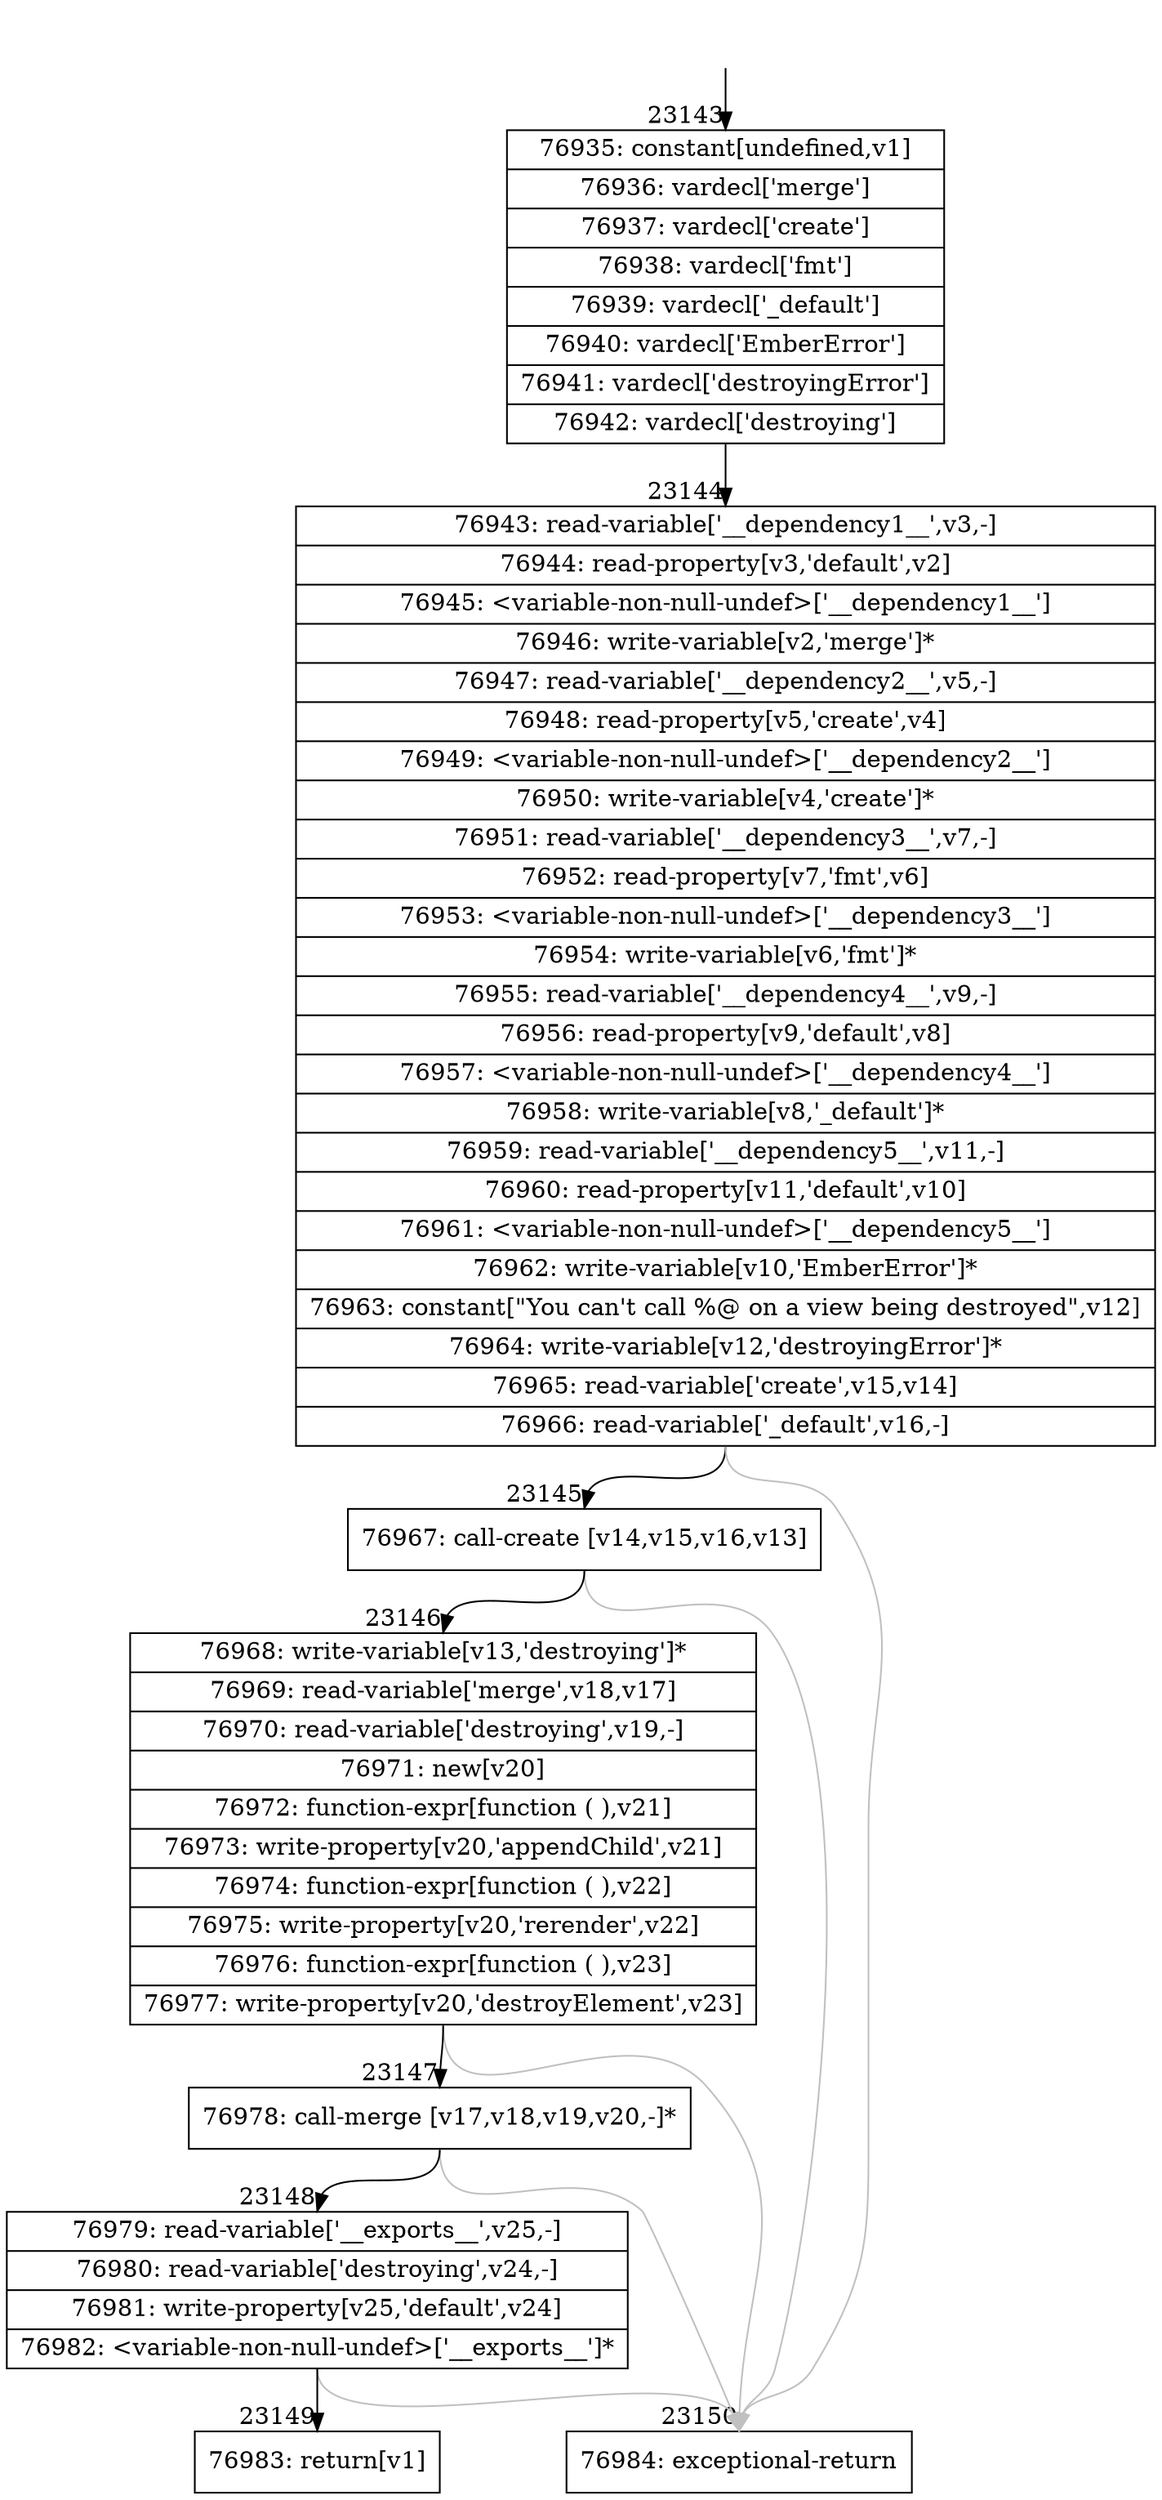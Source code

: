 digraph {
rankdir="TD"
BB_entry2014[shape=none,label=""];
BB_entry2014 -> BB23143 [tailport=s, headport=n, headlabel="    23143"]
BB23143 [shape=record label="{76935: constant[undefined,v1]|76936: vardecl['merge']|76937: vardecl['create']|76938: vardecl['fmt']|76939: vardecl['_default']|76940: vardecl['EmberError']|76941: vardecl['destroyingError']|76942: vardecl['destroying']}" ] 
BB23143 -> BB23144 [tailport=s, headport=n, headlabel="      23144"]
BB23144 [shape=record label="{76943: read-variable['__dependency1__',v3,-]|76944: read-property[v3,'default',v2]|76945: \<variable-non-null-undef\>['__dependency1__']|76946: write-variable[v2,'merge']*|76947: read-variable['__dependency2__',v5,-]|76948: read-property[v5,'create',v4]|76949: \<variable-non-null-undef\>['__dependency2__']|76950: write-variable[v4,'create']*|76951: read-variable['__dependency3__',v7,-]|76952: read-property[v7,'fmt',v6]|76953: \<variable-non-null-undef\>['__dependency3__']|76954: write-variable[v6,'fmt']*|76955: read-variable['__dependency4__',v9,-]|76956: read-property[v9,'default',v8]|76957: \<variable-non-null-undef\>['__dependency4__']|76958: write-variable[v8,'_default']*|76959: read-variable['__dependency5__',v11,-]|76960: read-property[v11,'default',v10]|76961: \<variable-non-null-undef\>['__dependency5__']|76962: write-variable[v10,'EmberError']*|76963: constant[\"You can't call %@ on a view being destroyed\",v12]|76964: write-variable[v12,'destroyingError']*|76965: read-variable['create',v15,v14]|76966: read-variable['_default',v16,-]}" ] 
BB23144 -> BB23145 [tailport=s, headport=n, headlabel="      23145"]
BB23144 -> BB23150 [tailport=s, headport=n, color=gray, headlabel="      23150"]
BB23145 [shape=record label="{76967: call-create [v14,v15,v16,v13]}" ] 
BB23145 -> BB23146 [tailport=s, headport=n, headlabel="      23146"]
BB23145 -> BB23150 [tailport=s, headport=n, color=gray]
BB23146 [shape=record label="{76968: write-variable[v13,'destroying']*|76969: read-variable['merge',v18,v17]|76970: read-variable['destroying',v19,-]|76971: new[v20]|76972: function-expr[function ( ),v21]|76973: write-property[v20,'appendChild',v21]|76974: function-expr[function ( ),v22]|76975: write-property[v20,'rerender',v22]|76976: function-expr[function ( ),v23]|76977: write-property[v20,'destroyElement',v23]}" ] 
BB23146 -> BB23147 [tailport=s, headport=n, headlabel="      23147"]
BB23146 -> BB23150 [tailport=s, headport=n, color=gray]
BB23147 [shape=record label="{76978: call-merge [v17,v18,v19,v20,-]*}" ] 
BB23147 -> BB23148 [tailport=s, headport=n, headlabel="      23148"]
BB23147 -> BB23150 [tailport=s, headport=n, color=gray]
BB23148 [shape=record label="{76979: read-variable['__exports__',v25,-]|76980: read-variable['destroying',v24,-]|76981: write-property[v25,'default',v24]|76982: \<variable-non-null-undef\>['__exports__']*}" ] 
BB23148 -> BB23149 [tailport=s, headport=n, headlabel="      23149"]
BB23148 -> BB23150 [tailport=s, headport=n, color=gray]
BB23149 [shape=record label="{76983: return[v1]}" ] 
BB23150 [shape=record label="{76984: exceptional-return}" ] 
//#$~ 43222
}
